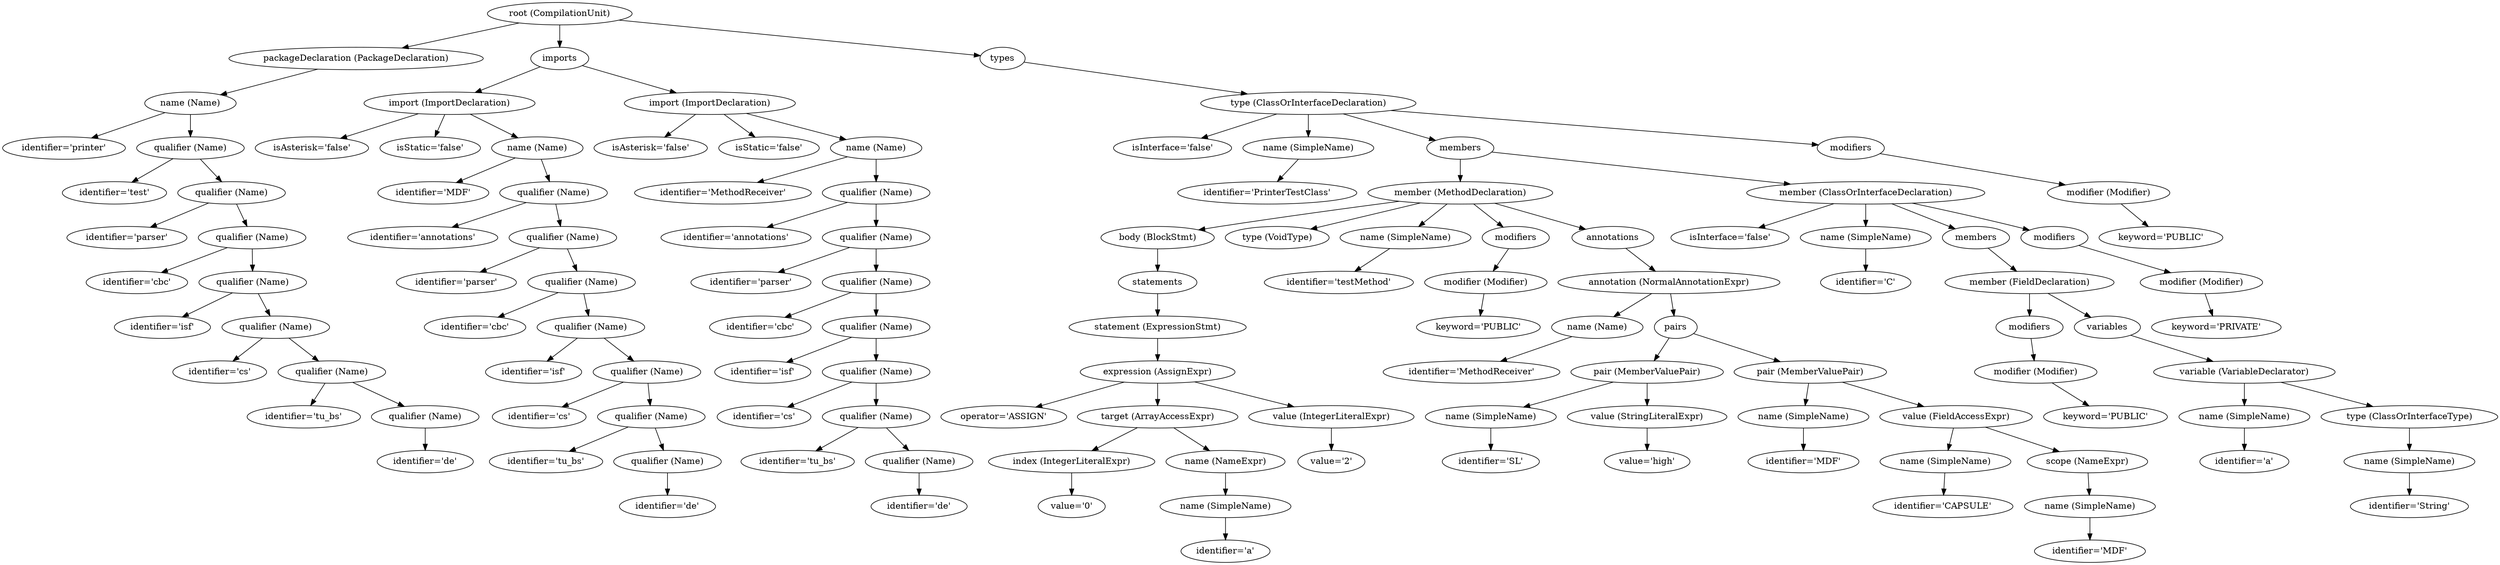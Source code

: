 digraph {
n0 [label="root (CompilationUnit)"];
n1 [label="packageDeclaration (PackageDeclaration)"];
n0 -> n1;
n2 [label="name (Name)"];
n1 -> n2;
n3 [label="identifier='printer'"];
n2 -> n3;
n4 [label="qualifier (Name)"];
n2 -> n4;
n5 [label="identifier='test'"];
n4 -> n5;
n6 [label="qualifier (Name)"];
n4 -> n6;
n7 [label="identifier='parser'"];
n6 -> n7;
n8 [label="qualifier (Name)"];
n6 -> n8;
n9 [label="identifier='cbc'"];
n8 -> n9;
n10 [label="qualifier (Name)"];
n8 -> n10;
n11 [label="identifier='isf'"];
n10 -> n11;
n12 [label="qualifier (Name)"];
n10 -> n12;
n13 [label="identifier='cs'"];
n12 -> n13;
n14 [label="qualifier (Name)"];
n12 -> n14;
n15 [label="identifier='tu_bs'"];
n14 -> n15;
n16 [label="qualifier (Name)"];
n14 -> n16;
n17 [label="identifier='de'"];
n16 -> n17;
n18 [label="imports"];
n0 -> n18;
n19 [label="import (ImportDeclaration)"];
n18 -> n19;
n20 [label="isAsterisk='false'"];
n19 -> n20;
n21 [label="isStatic='false'"];
n19 -> n21;
n22 [label="name (Name)"];
n19 -> n22;
n23 [label="identifier='MDF'"];
n22 -> n23;
n24 [label="qualifier (Name)"];
n22 -> n24;
n25 [label="identifier='annotations'"];
n24 -> n25;
n26 [label="qualifier (Name)"];
n24 -> n26;
n27 [label="identifier='parser'"];
n26 -> n27;
n28 [label="qualifier (Name)"];
n26 -> n28;
n29 [label="identifier='cbc'"];
n28 -> n29;
n30 [label="qualifier (Name)"];
n28 -> n30;
n31 [label="identifier='isf'"];
n30 -> n31;
n32 [label="qualifier (Name)"];
n30 -> n32;
n33 [label="identifier='cs'"];
n32 -> n33;
n34 [label="qualifier (Name)"];
n32 -> n34;
n35 [label="identifier='tu_bs'"];
n34 -> n35;
n36 [label="qualifier (Name)"];
n34 -> n36;
n37 [label="identifier='de'"];
n36 -> n37;
n38 [label="import (ImportDeclaration)"];
n18 -> n38;
n39 [label="isAsterisk='false'"];
n38 -> n39;
n40 [label="isStatic='false'"];
n38 -> n40;
n41 [label="name (Name)"];
n38 -> n41;
n42 [label="identifier='MethodReceiver'"];
n41 -> n42;
n43 [label="qualifier (Name)"];
n41 -> n43;
n44 [label="identifier='annotations'"];
n43 -> n44;
n45 [label="qualifier (Name)"];
n43 -> n45;
n46 [label="identifier='parser'"];
n45 -> n46;
n47 [label="qualifier (Name)"];
n45 -> n47;
n48 [label="identifier='cbc'"];
n47 -> n48;
n49 [label="qualifier (Name)"];
n47 -> n49;
n50 [label="identifier='isf'"];
n49 -> n50;
n51 [label="qualifier (Name)"];
n49 -> n51;
n52 [label="identifier='cs'"];
n51 -> n52;
n53 [label="qualifier (Name)"];
n51 -> n53;
n54 [label="identifier='tu_bs'"];
n53 -> n54;
n55 [label="qualifier (Name)"];
n53 -> n55;
n56 [label="identifier='de'"];
n55 -> n56;
n57 [label="types"];
n0 -> n57;
n58 [label="type (ClassOrInterfaceDeclaration)"];
n57 -> n58;
n59 [label="isInterface='false'"];
n58 -> n59;
n60 [label="name (SimpleName)"];
n58 -> n60;
n61 [label="identifier='PrinterTestClass'"];
n60 -> n61;
n62 [label="members"];
n58 -> n62;
n63 [label="member (MethodDeclaration)"];
n62 -> n63;
n64 [label="body (BlockStmt)"];
n63 -> n64;
n65 [label="statements"];
n64 -> n65;
n66 [label="statement (ExpressionStmt)"];
n65 -> n66;
n67 [label="expression (AssignExpr)"];
n66 -> n67;
n68 [label="operator='ASSIGN'"];
n67 -> n68;
n69 [label="target (ArrayAccessExpr)"];
n67 -> n69;
n70 [label="index (IntegerLiteralExpr)"];
n69 -> n70;
n71 [label="value='0'"];
n70 -> n71;
n72 [label="name (NameExpr)"];
n69 -> n72;
n73 [label="name (SimpleName)"];
n72 -> n73;
n74 [label="identifier='a'"];
n73 -> n74;
n75 [label="value (IntegerLiteralExpr)"];
n67 -> n75;
n76 [label="value='2'"];
n75 -> n76;
n77 [label="type (VoidType)"];
n63 -> n77;
n78 [label="name (SimpleName)"];
n63 -> n78;
n79 [label="identifier='testMethod'"];
n78 -> n79;
n80 [label="modifiers"];
n63 -> n80;
n81 [label="modifier (Modifier)"];
n80 -> n81;
n82 [label="keyword='PUBLIC'"];
n81 -> n82;
n83 [label="annotations"];
n63 -> n83;
n84 [label="annotation (NormalAnnotationExpr)"];
n83 -> n84;
n85 [label="name (Name)"];
n84 -> n85;
n86 [label="identifier='MethodReceiver'"];
n85 -> n86;
n87 [label="pairs"];
n84 -> n87;
n88 [label="pair (MemberValuePair)"];
n87 -> n88;
n89 [label="name (SimpleName)"];
n88 -> n89;
n90 [label="identifier='SL'"];
n89 -> n90;
n91 [label="value (StringLiteralExpr)"];
n88 -> n91;
n92 [label="value='high'"];
n91 -> n92;
n93 [label="pair (MemberValuePair)"];
n87 -> n93;
n94 [label="name (SimpleName)"];
n93 -> n94;
n95 [label="identifier='MDF'"];
n94 -> n95;
n96 [label="value (FieldAccessExpr)"];
n93 -> n96;
n97 [label="name (SimpleName)"];
n96 -> n97;
n98 [label="identifier='CAPSULE'"];
n97 -> n98;
n99 [label="scope (NameExpr)"];
n96 -> n99;
n100 [label="name (SimpleName)"];
n99 -> n100;
n101 [label="identifier='MDF'"];
n100 -> n101;
n102 [label="member (ClassOrInterfaceDeclaration)"];
n62 -> n102;
n103 [label="isInterface='false'"];
n102 -> n103;
n104 [label="name (SimpleName)"];
n102 -> n104;
n105 [label="identifier='C'"];
n104 -> n105;
n106 [label="members"];
n102 -> n106;
n107 [label="member (FieldDeclaration)"];
n106 -> n107;
n108 [label="modifiers"];
n107 -> n108;
n109 [label="modifier (Modifier)"];
n108 -> n109;
n110 [label="keyword='PUBLIC'"];
n109 -> n110;
n111 [label="variables"];
n107 -> n111;
n112 [label="variable (VariableDeclarator)"];
n111 -> n112;
n113 [label="name (SimpleName)"];
n112 -> n113;
n114 [label="identifier='a'"];
n113 -> n114;
n115 [label="type (ClassOrInterfaceType)"];
n112 -> n115;
n116 [label="name (SimpleName)"];
n115 -> n116;
n117 [label="identifier='String'"];
n116 -> n117;
n118 [label="modifiers"];
n102 -> n118;
n119 [label="modifier (Modifier)"];
n118 -> n119;
n120 [label="keyword='PRIVATE'"];
n119 -> n120;
n121 [label="modifiers"];
n58 -> n121;
n122 [label="modifier (Modifier)"];
n121 -> n122;
n123 [label="keyword='PUBLIC'"];
n122 -> n123;
}